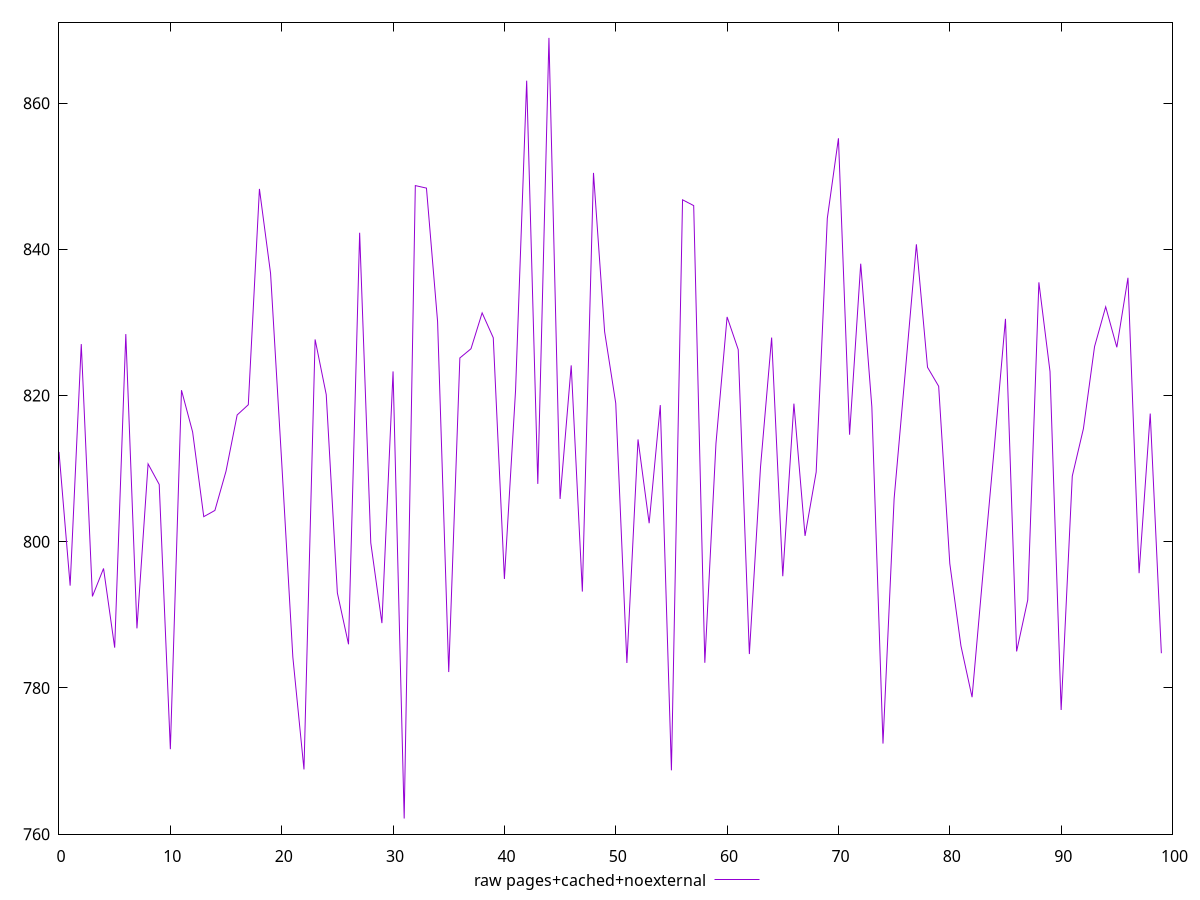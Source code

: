 $_rawPagesCachedNoexternal <<EOF
812.2920000000005
793.9959999999999
827.0400000000002
792.5199999999996
796.3440000000006
785.512
828.412
788.1479999999999
810.648000000001
807.8360000000001
771.6200000000003
820.7320000000007
815.0160000000003
803.4320000000001
804.2840000000003
809.6559999999997
817.3439999999999
818.7440000000003
848.2680000000016
836.7160000000006
810.8760000000004
784.2320000000005
768.852000000001
827.6759999999997
820.1280000000003
792.992
785.9720000000005
842.2720000000003
799.8480000000006
788.8679999999999
823.3040000000001
762.1359999999999
848.724
848.3800000000005
830.1120000000001
782.1760000000013
825.144
826.4040000000007
831.3080000000016
827.9080000000001
794.9080000000005
820.6479999999999
863.0800000000004
807.916
868.9280000000007
805.8560000000003
824.1279999999998
793.1840000000002
850.4640000000003
828.7360000000008
818.9480000000001
783.4159999999998
813.9999999999997
802.5320000000006
818.6960000000009
768.7280000000001
846.7800000000004
845.9839999999997
783.4400000000007
813.4359999999999
830.7560000000001
826.2839999999998
784.6359999999996
810.1920000000002
827.9319999999998
795.2800000000001
818.8960000000006
800.8000000000003
809.5360000000013
844.2479999999997
855.1960000000006
814.6440000000001
838.036
818.4400000000007
772.392
805.8880000000005
823.1759999999995
840.6920000000003
823.8680000000006
821.2720000000002
797.0160000000004
785.7640000000006
778.7360000000007
796.0200000000006
812.940000000001
830.4960000000005
784.9960000000007
792.0360000000006
835.4880000000005
823.2840000000009
776.9839999999999
808.9840000000008
815.4720000000001
826.7000000000007
832.1400000000002
826.6040000000002
836.1120000000008
795.6999999999999
817.5399999999997
784.7479999999998
EOF
set key outside below
set terminal pngcairo
set output "report_00005_2020-11-02T22-26-11.212Z/mainthread-work-breakdown/pages+cached+noexternal//raw.png"
set yrange [760.0001599999998:871.0638400000007]
plot $_rawPagesCachedNoexternal title "raw pages+cached+noexternal" with line ,